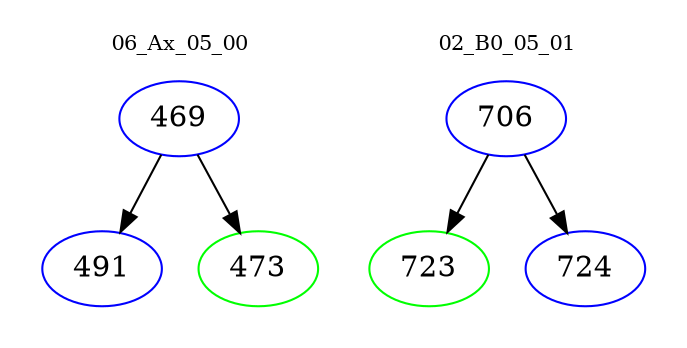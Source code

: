 digraph{
subgraph cluster_0 {
color = white
label = "06_Ax_05_00";
fontsize=10;
T0_469 [label="469", color="blue"]
T0_469 -> T0_491 [color="black"]
T0_491 [label="491", color="blue"]
T0_469 -> T0_473 [color="black"]
T0_473 [label="473", color="green"]
}
subgraph cluster_1 {
color = white
label = "02_B0_05_01";
fontsize=10;
T1_706 [label="706", color="blue"]
T1_706 -> T1_723 [color="black"]
T1_723 [label="723", color="green"]
T1_706 -> T1_724 [color="black"]
T1_724 [label="724", color="blue"]
}
}
